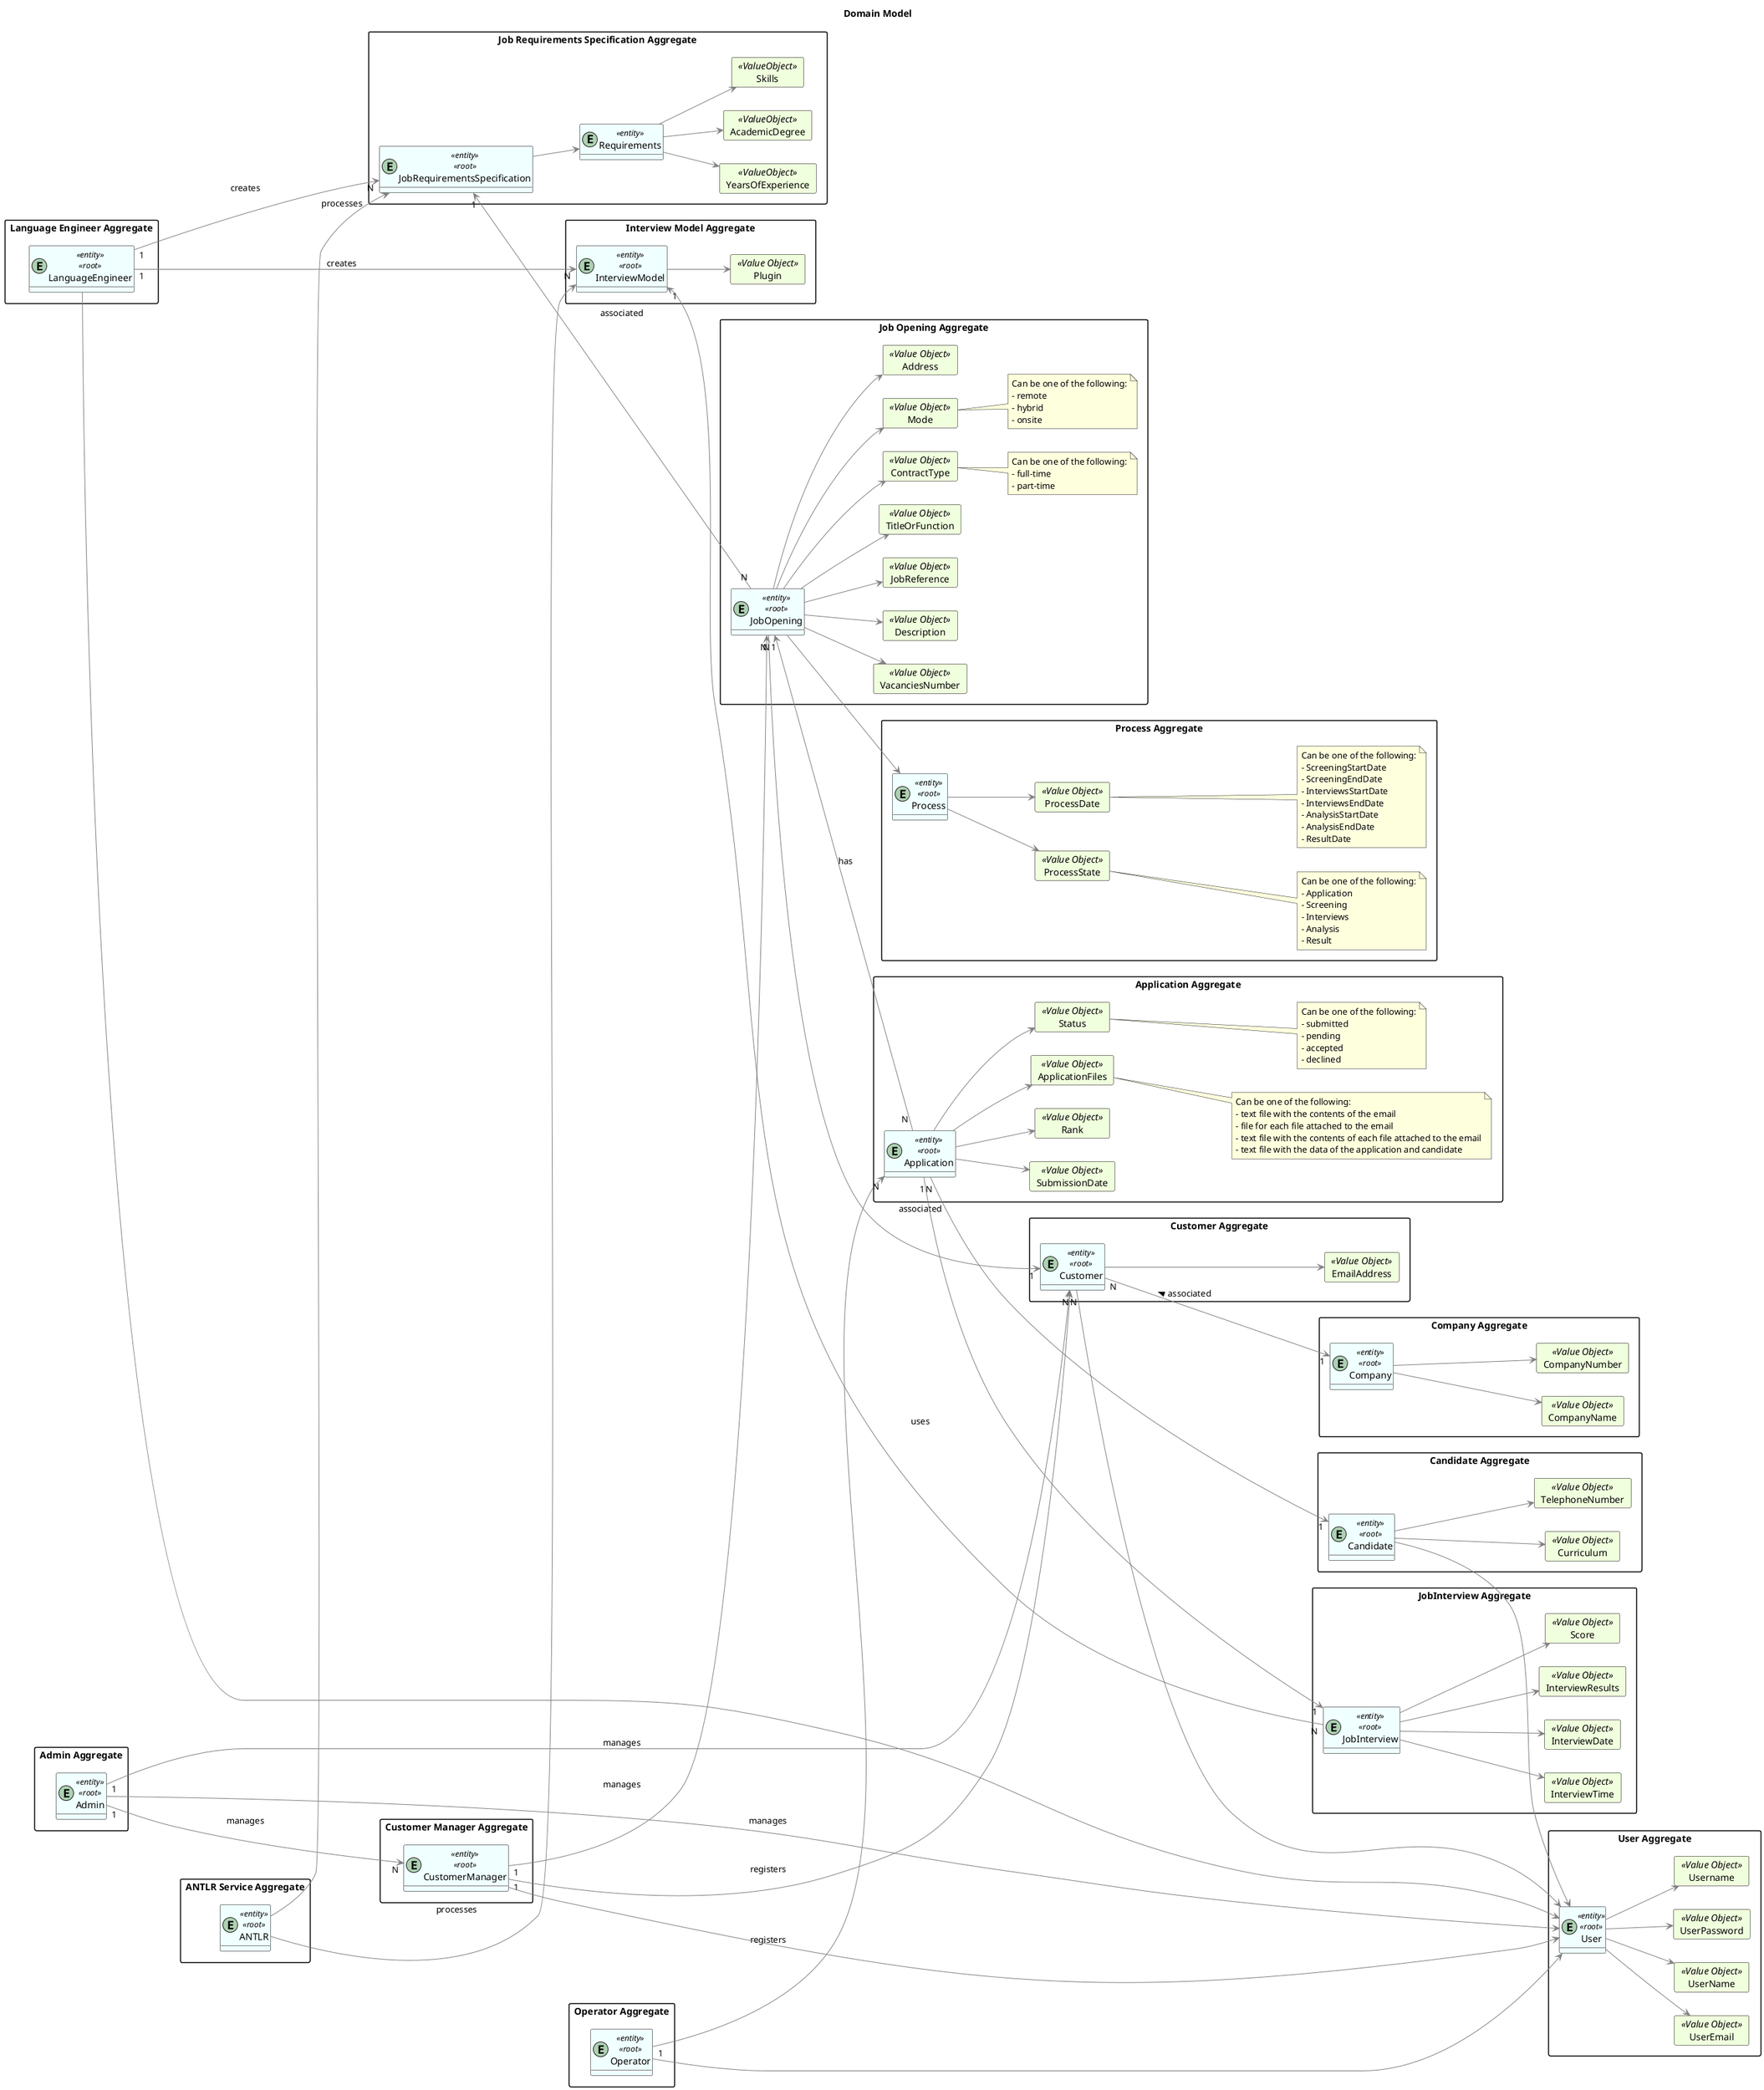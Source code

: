 @startuml
hide methods
left to right direction
'skinparam linetype ortho

Title "Domain Model"

skinparam class {
    LifeLineBorderColor DarkBlue
    LifeLineBackgroundColor APPLICATION
    BackgroundColor #F0FFFF
    ArrowColor grey
    BorderColor black
}

skinparam packageStyle rectangle

skinparam card {
    LifeLineBorderColor Green
    LifeLineBackgroundColor APPLICATION
    BackgroundColor #F0FFDD
    ArrowColor DarkGrey
    BorderColor Black
}


package "Customer Aggregate"{
entity Customer <<entity>><<root>>

    card EmailAddress <<Value Object>>{
    }

    Customer --> EmailAddress
}

package "Candidate Aggregate"{
entity Candidate <<entity>><<root>>

    card Curriculum <<Value Object>> {
    }
    card TelephoneNumber <<Value Object>>{
    }

    Candidate --> Curriculum
    Candidate --> TelephoneNumber
}

package "Job Requirements Specification Aggregate"{
entity JobRequirementsSpecification <<entity>><<root>>

    entity Requirements <<entity>>

        card YearsOfExperience <<ValueObject>>{
        }
        card AcademicDegree <<ValueObject>>{
        }
        card Skills <<ValueObject>>{
        }

        Requirements --> YearsOfExperience
        Requirements --> AcademicDegree
        Requirements --> Skills

    JobRequirementsSpecification --> Requirements

}

package "Job Opening Aggregate"{
entity JobOpening <<entity>><<root>>

    card JobReference <<Value Object>> {
    }
    card TitleOrFunction <<Value Object>> {
    }
    card ContractType <<Value Object>> {
    }
    card Mode <<Value Object>> {
    }
    card Address <<Value Object>> {
    }
    card VacanciesNumber <<Value Object>> {
    }
    card Description <<Value Object>> {
    }

    JobOpening --> JobReference
    JobOpening --> TitleOrFunction
    JobOpening --> ContractType
    JobOpening --> Mode
    JobOpening --> Address
    JobOpening --> VacanciesNumber
    JobOpening --> Description

    note right of ContractType
        Can be one of the following:
        - full-time
        - part-time
    end note

    note right of Mode
         Can be one of the following:
         - remote
         - hybrid
         - onsite
    end note

}

package "User Aggregate"{
entity User <<entity>><<root>>

    card UserEmail <<Value Object>> {
    }
    card UserName <<Value Object>> {
    }
    card UserPassword <<Value Object>> {
    }
    card Username<<Value Object>> {
    }

    User --> UserEmail
    User --> UserName
    User --> Username
    User --> UserPassword

}

package "JobInterview Aggregate"{
entity JobInterview <<entity>><<root>>

     card InterviewResults <<Value Object>> {
     }
     card Score <<Value Object>> {
     }
     card InterviewTime <<Value Object>> {
     }
     card InterviewDate <<Value Object>> {
     }

     JobInterview --> InterviewResults
     JobInterview --> Score
     JobInterview --> InterviewTime
     JobInterview --> InterviewDate

}

package "Process Aggregate"{
entity Process <<entity>><<root>>

    card ProcessState <<Value Object>> {
    }
    card ProcessDate <<Value Object>> {
    }

    Process --> ProcessState
    Process --> ProcessDate

    note right of ProcessDate
        Can be one of the following:
        - ScreeningStartDate
        - ScreeningEndDate
        - InterviewsStartDate
        - InterviewsEndDate
        - AnalysisStartDate
        - AnalysisEndDate
        - ResultDate
    end note

    note right of ProcessState
        Can be one of the following:
        - Application
        - Screening
        - Interviews
        - Analysis
        - Result
    end note

}

package "Application Aggregate"{
entity Application <<entity>><<root>>

    card ApplicationFiles <<Value Object>>{
    }
    card Status <<Value Object>>{
    }
    card SubmissionDate <<Value Object>>{
    }
    card Rank <<Value Object>>{
    }

    Application --> ApplicationFiles
    Application --> Status
    Application --> SubmissionDate
    Application --> Rank

    note right of Status
        Can be one of the following:
        - submitted
        - pending
        - accepted
        - declined
    end note

    note right of ApplicationFiles
        Can be one of the following:
        - text file with the contents of the email
        - file for each file attached to the email
        - text file with the contents of each file attached to the email
        - text file with the data of the application and candidate
    end note

}

package "Interview Model Aggregate"{
entity InterviewModel <<entity>><<root>>

    card Plugin <<Value Object>> {
    }

    InterviewModel --> Plugin

}

package "Language Engineer Aggregate"{
entity LanguageEngineer <<entity>><<root>>

}

package "Admin Aggregate"{
entity Admin <<entity>><<root>>

}

package "Customer Manager Aggregate"{
entity CustomerManager <<entity>><<root>>

}

package "Operator Aggregate"{
    entity Operator <<entity>><<root>>

}

package "ANTLR Service Aggregate"{
    entity ANTLR <<entity>><<root>>

}

package "Company Aggregate" {
    entity Company <<entity>><<root>>

    card CompanyName <<Value Object>>{
    }
    card CompanyNumber <<Value Object>>{
    }

    Company --> CompanyName
    Company --> CompanyNumber
}

    JobOpening "1" <-- "N " Application : has
    JobOpening "N" ---> "1" Customer : associated
    JobOpening  --> Process

    Application "N" ---> "1" Candidate
    Application "1" ---> "1" JobInterview

    JobRequirementsSpecification "1" <--- "N" JobOpening : associated

    Admin "1" ---> "N" Customer : manages
    Admin "1" ---> "N" CustomerManager : manages

    CustomerManager "1" ---> "N" JobOpening : manages
    CustomerManager "1" ---> "N" Customer : registers

    Operator "1" ---> "N" Application : registers

    LanguageEngineer "1" ---> "N" JobRequirementsSpecification : creates
    LanguageEngineer "1" ---> "N" InterviewModel : creates

    InterviewModel "1" <--- "N" JobInterview : uses

    ANTLR --> JobRequirementsSpecification : processes
    ANTLR ---> InterviewModel : processes

    Admin ---> User: manages

    CustomerManager ---> User

    Operator --> User

    LanguageEngineer ---> User

    Customer ---> User
    Customer "N" --> "1" Company : associated <

    Candidate --> User

@enduml